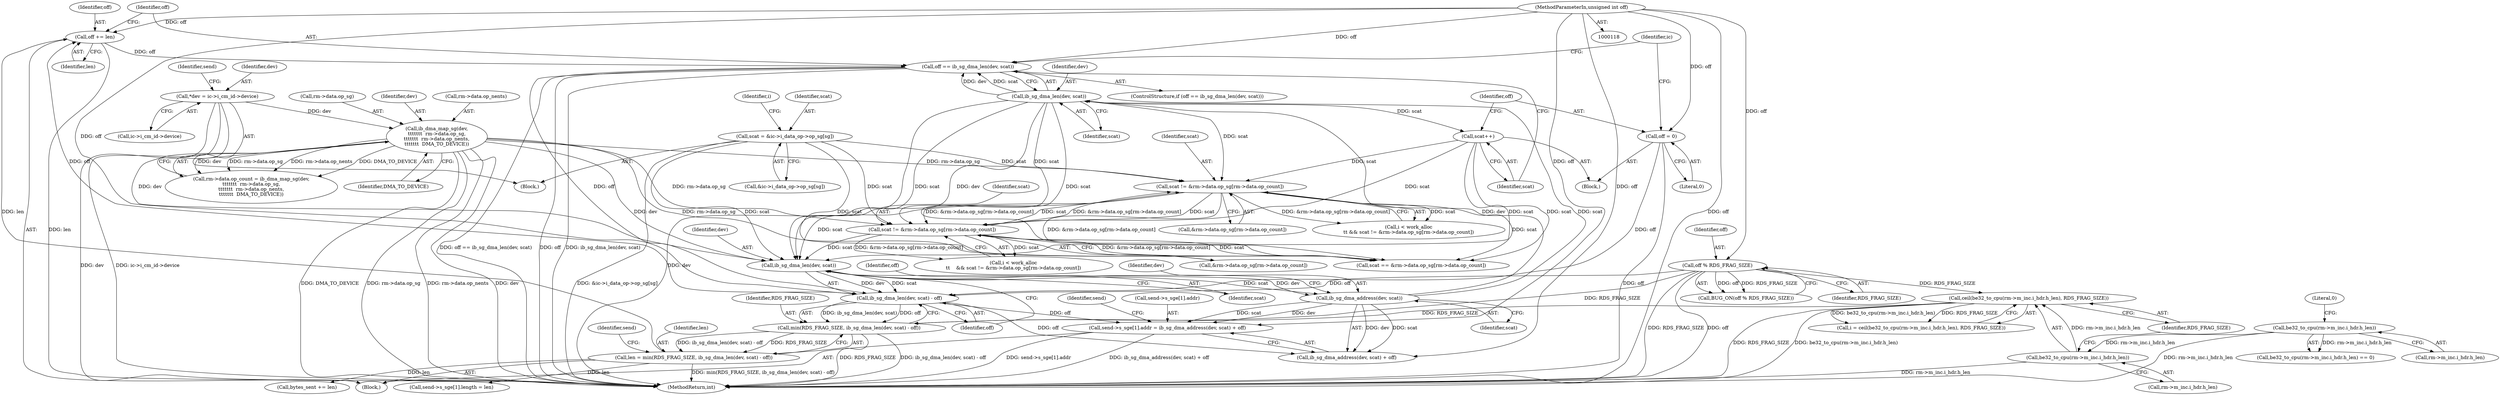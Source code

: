 digraph "0_linux_6094628bfd94323fc1cea05ec2c6affd98c18f7f@API" {
"1000692" [label="(Call,send->s_sge[1].addr = ib_sg_dma_address(dev, scat) + off)"];
"1000701" [label="(Call,ib_sg_dma_address(dev, scat))"];
"1000681" [label="(Call,ib_sg_dma_len(dev, scat))"];
"1000723" [label="(Call,ib_sg_dma_len(dev, scat))"];
"1000132" [label="(Call,*dev = ic->i_cm_id->device)"];
"1000345" [label="(Call,ib_dma_map_sg(dev,\n\t\t\t\t\t\t\t  rm->data.op_sg,\n\t\t\t\t\t\t\t  rm->data.op_nents,\n\t\t\t\t\t\t\t  DMA_TO_DEVICE))"];
"1000852" [label="(Call,scat != &rm->data.op_sg[rm->data.op_count])"];
"1000661" [label="(Call,scat != &rm->data.op_sg[rm->data.op_count])"];
"1000558" [label="(Call,scat = &ic->i_data_op->op_sg[sg])"];
"1000727" [label="(Call,scat++)"];
"1000680" [label="(Call,ib_sg_dma_len(dev, scat) - off)"];
"1000177" [label="(Call,off % RDS_FRAG_SIZE)"];
"1000123" [label="(MethodParameterIn,unsigned int off)"];
"1000729" [label="(Call,off = 0)"];
"1000721" [label="(Call,off == ib_sg_dma_len(dev, scat))"];
"1000717" [label="(Call,off += len)"];
"1000676" [label="(Call,len = min(RDS_FRAG_SIZE, ib_sg_dma_len(dev, scat) - off))"];
"1000678" [label="(Call,min(RDS_FRAG_SIZE, ib_sg_dma_len(dev, scat) - off))"];
"1000234" [label="(Call,ceil(be32_to_cpu(rm->m_inc.i_hdr.h_len), RDS_FRAG_SIZE))"];
"1000235" [label="(Call,be32_to_cpu(rm->m_inc.i_hdr.h_len))"];
"1000219" [label="(Call,be32_to_cpu(rm->m_inc.i_hdr.h_len))"];
"1000726" [label="(Block,)"];
"1000731" [label="(Literal,0)"];
"1000720" [label="(ControlStructure,if (off == ib_sg_dma_len(dev, scat)))"];
"1000236" [label="(Call,rm->m_inc.i_hdr.h_len)"];
"1000724" [label="(Identifier,dev)"];
"1000682" [label="(Identifier,dev)"];
"1000141" [label="(Identifier,send)"];
"1000854" [label="(Call,&rm->data.op_sg[rm->data.op_count])"];
"1000733" [label="(Identifier,ic)"];
"1000676" [label="(Call,len = min(RDS_FRAG_SIZE, ib_sg_dma_len(dev, scat) - off))"];
"1000723" [label="(Call,ib_sg_dma_len(dev, scat))"];
"1000681" [label="(Call,ib_sg_dma_len(dev, scat))"];
"1000218" [label="(Call,be32_to_cpu(rm->m_inc.i_hdr.h_len) == 0)"];
"1000848" [label="(Call,i < work_alloc\n\t\t && scat != &rm->data.op_sg[rm->data.op_count])"];
"1000662" [label="(Identifier,scat)"];
"1000559" [label="(Identifier,scat)"];
"1000176" [label="(Call,BUG_ON(off % RDS_FRAG_SIZE))"];
"1000729" [label="(Call,off = 0)"];
"1000345" [label="(Call,ib_dma_map_sg(dev,\n\t\t\t\t\t\t\t  rm->data.op_sg,\n\t\t\t\t\t\t\t  rm->data.op_nents,\n\t\t\t\t\t\t\t  DMA_TO_DEVICE))"];
"1000133" [label="(Identifier,dev)"];
"1000704" [label="(Identifier,off)"];
"1000558" [label="(Call,scat = &ic->i_data_op->op_sg[sg])"];
"1000693" [label="(Call,send->s_sge[1].addr)"];
"1000657" [label="(Call,i < work_alloc\n\t\t    && scat != &rm->data.op_sg[rm->data.op_count])"];
"1000177" [label="(Call,off % RDS_FRAG_SIZE)"];
"1000235" [label="(Call,be32_to_cpu(rm->m_inc.i_hdr.h_len))"];
"1000692" [label="(Call,send->s_sge[1].addr = ib_sg_dma_address(dev, scat) + off)"];
"1000134" [label="(Call,ic->i_cm_id->device)"];
"1000675" [label="(Block,)"];
"1000569" [label="(Identifier,i)"];
"1000701" [label="(Call,ib_sg_dma_address(dev, scat))"];
"1000346" [label="(Identifier,dev)"];
"1000728" [label="(Identifier,scat)"];
"1000852" [label="(Call,scat != &rm->data.op_sg[rm->data.op_count])"];
"1001026" [label="(MethodReturn,int)"];
"1000352" [label="(Call,rm->data.op_nents)"];
"1000560" [label="(Call,&ic->i_data_op->op_sg[sg])"];
"1000705" [label="(Call,send->s_sge[1].length = len)"];
"1000243" [label="(Identifier,RDS_FRAG_SIZE)"];
"1000709" [label="(Identifier,send)"];
"1000680" [label="(Call,ib_sg_dma_len(dev, scat) - off)"];
"1000721" [label="(Call,off == ib_sg_dma_len(dev, scat))"];
"1000347" [label="(Call,rm->data.op_sg)"];
"1000220" [label="(Call,rm->m_inc.i_hdr.h_len)"];
"1000719" [label="(Identifier,len)"];
"1000661" [label="(Call,scat != &rm->data.op_sg[rm->data.op_count])"];
"1000179" [label="(Identifier,RDS_FRAG_SIZE)"];
"1000717" [label="(Call,off += len)"];
"1000727" [label="(Call,scat++)"];
"1000339" [label="(Call,rm->data.op_count = ib_dma_map_sg(dev,\n\t\t\t\t\t\t\t  rm->data.op_sg,\n\t\t\t\t\t\t\t  rm->data.op_nents,\n\t\t\t\t\t\t\t  DMA_TO_DEVICE))"];
"1000684" [label="(Identifier,off)"];
"1000730" [label="(Identifier,off)"];
"1000678" [label="(Call,min(RDS_FRAG_SIZE, ib_sg_dma_len(dev, scat) - off))"];
"1000722" [label="(Identifier,off)"];
"1000718" [label="(Identifier,off)"];
"1000178" [label="(Identifier,off)"];
"1000677" [label="(Identifier,len)"];
"1000123" [label="(MethodParameterIn,unsigned int off)"];
"1000703" [label="(Identifier,scat)"];
"1000357" [label="(Identifier,DMA_TO_DEVICE)"];
"1000853" [label="(Identifier,scat)"];
"1000234" [label="(Call,ceil(be32_to_cpu(rm->m_inc.i_hdr.h_len), RDS_FRAG_SIZE))"];
"1000124" [label="(Block,)"];
"1000688" [label="(Identifier,send)"];
"1000714" [label="(Call,bytes_sent += len)"];
"1000232" [label="(Call,i = ceil(be32_to_cpu(rm->m_inc.i_hdr.h_len), RDS_FRAG_SIZE))"];
"1000725" [label="(Identifier,scat)"];
"1000219" [label="(Call,be32_to_cpu(rm->m_inc.i_hdr.h_len))"];
"1000679" [label="(Identifier,RDS_FRAG_SIZE)"];
"1000702" [label="(Identifier,dev)"];
"1000663" [label="(Call,&rm->data.op_sg[rm->data.op_count])"];
"1000700" [label="(Call,ib_sg_dma_address(dev, scat) + off)"];
"1000683" [label="(Identifier,scat)"];
"1000132" [label="(Call,*dev = ic->i_cm_id->device)"];
"1000227" [label="(Literal,0)"];
"1000875" [label="(Call,scat == &rm->data.op_sg[rm->data.op_count])"];
"1000692" -> "1000675"  [label="AST: "];
"1000692" -> "1000700"  [label="CFG: "];
"1000693" -> "1000692"  [label="AST: "];
"1000700" -> "1000692"  [label="AST: "];
"1000709" -> "1000692"  [label="CFG: "];
"1000692" -> "1001026"  [label="DDG: ib_sg_dma_address(dev, scat) + off"];
"1000692" -> "1001026"  [label="DDG: send->s_sge[1].addr"];
"1000701" -> "1000692"  [label="DDG: dev"];
"1000701" -> "1000692"  [label="DDG: scat"];
"1000680" -> "1000692"  [label="DDG: off"];
"1000123" -> "1000692"  [label="DDG: off"];
"1000701" -> "1000700"  [label="AST: "];
"1000701" -> "1000703"  [label="CFG: "];
"1000702" -> "1000701"  [label="AST: "];
"1000703" -> "1000701"  [label="AST: "];
"1000704" -> "1000701"  [label="CFG: "];
"1000701" -> "1000700"  [label="DDG: dev"];
"1000701" -> "1000700"  [label="DDG: scat"];
"1000681" -> "1000701"  [label="DDG: dev"];
"1000681" -> "1000701"  [label="DDG: scat"];
"1000701" -> "1000723"  [label="DDG: dev"];
"1000701" -> "1000723"  [label="DDG: scat"];
"1000681" -> "1000680"  [label="AST: "];
"1000681" -> "1000683"  [label="CFG: "];
"1000682" -> "1000681"  [label="AST: "];
"1000683" -> "1000681"  [label="AST: "];
"1000684" -> "1000681"  [label="CFG: "];
"1000681" -> "1000680"  [label="DDG: dev"];
"1000681" -> "1000680"  [label="DDG: scat"];
"1000723" -> "1000681"  [label="DDG: dev"];
"1000723" -> "1000681"  [label="DDG: scat"];
"1000132" -> "1000681"  [label="DDG: dev"];
"1000345" -> "1000681"  [label="DDG: dev"];
"1000852" -> "1000681"  [label="DDG: scat"];
"1000661" -> "1000681"  [label="DDG: scat"];
"1000558" -> "1000681"  [label="DDG: scat"];
"1000727" -> "1000681"  [label="DDG: scat"];
"1000723" -> "1000721"  [label="AST: "];
"1000723" -> "1000725"  [label="CFG: "];
"1000724" -> "1000723"  [label="AST: "];
"1000725" -> "1000723"  [label="AST: "];
"1000721" -> "1000723"  [label="CFG: "];
"1000723" -> "1001026"  [label="DDG: dev"];
"1000723" -> "1000661"  [label="DDG: scat"];
"1000723" -> "1000721"  [label="DDG: dev"];
"1000723" -> "1000721"  [label="DDG: scat"];
"1000723" -> "1000727"  [label="DDG: scat"];
"1000723" -> "1000852"  [label="DDG: scat"];
"1000723" -> "1000875"  [label="DDG: scat"];
"1000132" -> "1000124"  [label="AST: "];
"1000132" -> "1000134"  [label="CFG: "];
"1000133" -> "1000132"  [label="AST: "];
"1000134" -> "1000132"  [label="AST: "];
"1000141" -> "1000132"  [label="CFG: "];
"1000132" -> "1001026"  [label="DDG: ic->i_cm_id->device"];
"1000132" -> "1001026"  [label="DDG: dev"];
"1000132" -> "1000345"  [label="DDG: dev"];
"1000345" -> "1000339"  [label="AST: "];
"1000345" -> "1000357"  [label="CFG: "];
"1000346" -> "1000345"  [label="AST: "];
"1000347" -> "1000345"  [label="AST: "];
"1000352" -> "1000345"  [label="AST: "];
"1000357" -> "1000345"  [label="AST: "];
"1000339" -> "1000345"  [label="CFG: "];
"1000345" -> "1001026"  [label="DDG: DMA_TO_DEVICE"];
"1000345" -> "1001026"  [label="DDG: rm->data.op_sg"];
"1000345" -> "1001026"  [label="DDG: rm->data.op_nents"];
"1000345" -> "1001026"  [label="DDG: dev"];
"1000345" -> "1000339"  [label="DDG: dev"];
"1000345" -> "1000339"  [label="DDG: rm->data.op_sg"];
"1000345" -> "1000339"  [label="DDG: rm->data.op_nents"];
"1000345" -> "1000339"  [label="DDG: DMA_TO_DEVICE"];
"1000345" -> "1000661"  [label="DDG: rm->data.op_sg"];
"1000345" -> "1000852"  [label="DDG: rm->data.op_sg"];
"1000345" -> "1000875"  [label="DDG: rm->data.op_sg"];
"1000852" -> "1000848"  [label="AST: "];
"1000852" -> "1000854"  [label="CFG: "];
"1000853" -> "1000852"  [label="AST: "];
"1000854" -> "1000852"  [label="AST: "];
"1000848" -> "1000852"  [label="CFG: "];
"1000852" -> "1000661"  [label="DDG: scat"];
"1000852" -> "1000661"  [label="DDG: &rm->data.op_sg[rm->data.op_count]"];
"1000852" -> "1000848"  [label="DDG: scat"];
"1000852" -> "1000848"  [label="DDG: &rm->data.op_sg[rm->data.op_count]"];
"1000661" -> "1000852"  [label="DDG: scat"];
"1000661" -> "1000852"  [label="DDG: &rm->data.op_sg[rm->data.op_count]"];
"1000558" -> "1000852"  [label="DDG: scat"];
"1000727" -> "1000852"  [label="DDG: scat"];
"1000852" -> "1000875"  [label="DDG: scat"];
"1000852" -> "1000875"  [label="DDG: &rm->data.op_sg[rm->data.op_count]"];
"1000661" -> "1000657"  [label="AST: "];
"1000661" -> "1000663"  [label="CFG: "];
"1000662" -> "1000661"  [label="AST: "];
"1000663" -> "1000661"  [label="AST: "];
"1000657" -> "1000661"  [label="CFG: "];
"1000661" -> "1000657"  [label="DDG: scat"];
"1000661" -> "1000657"  [label="DDG: &rm->data.op_sg[rm->data.op_count]"];
"1000558" -> "1000661"  [label="DDG: scat"];
"1000727" -> "1000661"  [label="DDG: scat"];
"1000661" -> "1000875"  [label="DDG: scat"];
"1000661" -> "1000875"  [label="DDG: &rm->data.op_sg[rm->data.op_count]"];
"1000558" -> "1000124"  [label="AST: "];
"1000558" -> "1000560"  [label="CFG: "];
"1000559" -> "1000558"  [label="AST: "];
"1000560" -> "1000558"  [label="AST: "];
"1000569" -> "1000558"  [label="CFG: "];
"1000558" -> "1001026"  [label="DDG: &ic->i_data_op->op_sg[sg]"];
"1000558" -> "1000875"  [label="DDG: scat"];
"1000727" -> "1000726"  [label="AST: "];
"1000727" -> "1000728"  [label="CFG: "];
"1000728" -> "1000727"  [label="AST: "];
"1000730" -> "1000727"  [label="CFG: "];
"1000727" -> "1000875"  [label="DDG: scat"];
"1000680" -> "1000678"  [label="AST: "];
"1000680" -> "1000684"  [label="CFG: "];
"1000684" -> "1000680"  [label="AST: "];
"1000678" -> "1000680"  [label="CFG: "];
"1000680" -> "1000678"  [label="DDG: ib_sg_dma_len(dev, scat)"];
"1000680" -> "1000678"  [label="DDG: off"];
"1000177" -> "1000680"  [label="DDG: off"];
"1000729" -> "1000680"  [label="DDG: off"];
"1000721" -> "1000680"  [label="DDG: off"];
"1000123" -> "1000680"  [label="DDG: off"];
"1000680" -> "1000700"  [label="DDG: off"];
"1000680" -> "1000717"  [label="DDG: off"];
"1000177" -> "1000176"  [label="AST: "];
"1000177" -> "1000179"  [label="CFG: "];
"1000178" -> "1000177"  [label="AST: "];
"1000179" -> "1000177"  [label="AST: "];
"1000176" -> "1000177"  [label="CFG: "];
"1000177" -> "1001026"  [label="DDG: off"];
"1000177" -> "1001026"  [label="DDG: RDS_FRAG_SIZE"];
"1000177" -> "1000176"  [label="DDG: off"];
"1000177" -> "1000176"  [label="DDG: RDS_FRAG_SIZE"];
"1000123" -> "1000177"  [label="DDG: off"];
"1000177" -> "1000234"  [label="DDG: RDS_FRAG_SIZE"];
"1000177" -> "1000678"  [label="DDG: RDS_FRAG_SIZE"];
"1000123" -> "1000118"  [label="AST: "];
"1000123" -> "1001026"  [label="DDG: off"];
"1000123" -> "1000700"  [label="DDG: off"];
"1000123" -> "1000717"  [label="DDG: off"];
"1000123" -> "1000721"  [label="DDG: off"];
"1000123" -> "1000729"  [label="DDG: off"];
"1000729" -> "1000726"  [label="AST: "];
"1000729" -> "1000731"  [label="CFG: "];
"1000730" -> "1000729"  [label="AST: "];
"1000731" -> "1000729"  [label="AST: "];
"1000733" -> "1000729"  [label="CFG: "];
"1000729" -> "1001026"  [label="DDG: off"];
"1000721" -> "1000720"  [label="AST: "];
"1000722" -> "1000721"  [label="AST: "];
"1000728" -> "1000721"  [label="CFG: "];
"1000733" -> "1000721"  [label="CFG: "];
"1000721" -> "1001026"  [label="DDG: off == ib_sg_dma_len(dev, scat)"];
"1000721" -> "1001026"  [label="DDG: off"];
"1000721" -> "1001026"  [label="DDG: ib_sg_dma_len(dev, scat)"];
"1000717" -> "1000721"  [label="DDG: off"];
"1000717" -> "1000675"  [label="AST: "];
"1000717" -> "1000719"  [label="CFG: "];
"1000718" -> "1000717"  [label="AST: "];
"1000719" -> "1000717"  [label="AST: "];
"1000722" -> "1000717"  [label="CFG: "];
"1000717" -> "1001026"  [label="DDG: len"];
"1000676" -> "1000717"  [label="DDG: len"];
"1000676" -> "1000675"  [label="AST: "];
"1000676" -> "1000678"  [label="CFG: "];
"1000677" -> "1000676"  [label="AST: "];
"1000678" -> "1000676"  [label="AST: "];
"1000688" -> "1000676"  [label="CFG: "];
"1000676" -> "1001026"  [label="DDG: min(RDS_FRAG_SIZE, ib_sg_dma_len(dev, scat) - off)"];
"1000678" -> "1000676"  [label="DDG: RDS_FRAG_SIZE"];
"1000678" -> "1000676"  [label="DDG: ib_sg_dma_len(dev, scat) - off"];
"1000676" -> "1000705"  [label="DDG: len"];
"1000676" -> "1000714"  [label="DDG: len"];
"1000679" -> "1000678"  [label="AST: "];
"1000678" -> "1001026"  [label="DDG: ib_sg_dma_len(dev, scat) - off"];
"1000678" -> "1001026"  [label="DDG: RDS_FRAG_SIZE"];
"1000234" -> "1000678"  [label="DDG: RDS_FRAG_SIZE"];
"1000234" -> "1000232"  [label="AST: "];
"1000234" -> "1000243"  [label="CFG: "];
"1000235" -> "1000234"  [label="AST: "];
"1000243" -> "1000234"  [label="AST: "];
"1000232" -> "1000234"  [label="CFG: "];
"1000234" -> "1001026"  [label="DDG: be32_to_cpu(rm->m_inc.i_hdr.h_len)"];
"1000234" -> "1001026"  [label="DDG: RDS_FRAG_SIZE"];
"1000234" -> "1000232"  [label="DDG: be32_to_cpu(rm->m_inc.i_hdr.h_len)"];
"1000234" -> "1000232"  [label="DDG: RDS_FRAG_SIZE"];
"1000235" -> "1000234"  [label="DDG: rm->m_inc.i_hdr.h_len"];
"1000235" -> "1000236"  [label="CFG: "];
"1000236" -> "1000235"  [label="AST: "];
"1000243" -> "1000235"  [label="CFG: "];
"1000235" -> "1001026"  [label="DDG: rm->m_inc.i_hdr.h_len"];
"1000219" -> "1000235"  [label="DDG: rm->m_inc.i_hdr.h_len"];
"1000219" -> "1000218"  [label="AST: "];
"1000219" -> "1000220"  [label="CFG: "];
"1000220" -> "1000219"  [label="AST: "];
"1000227" -> "1000219"  [label="CFG: "];
"1000219" -> "1001026"  [label="DDG: rm->m_inc.i_hdr.h_len"];
"1000219" -> "1000218"  [label="DDG: rm->m_inc.i_hdr.h_len"];
}
